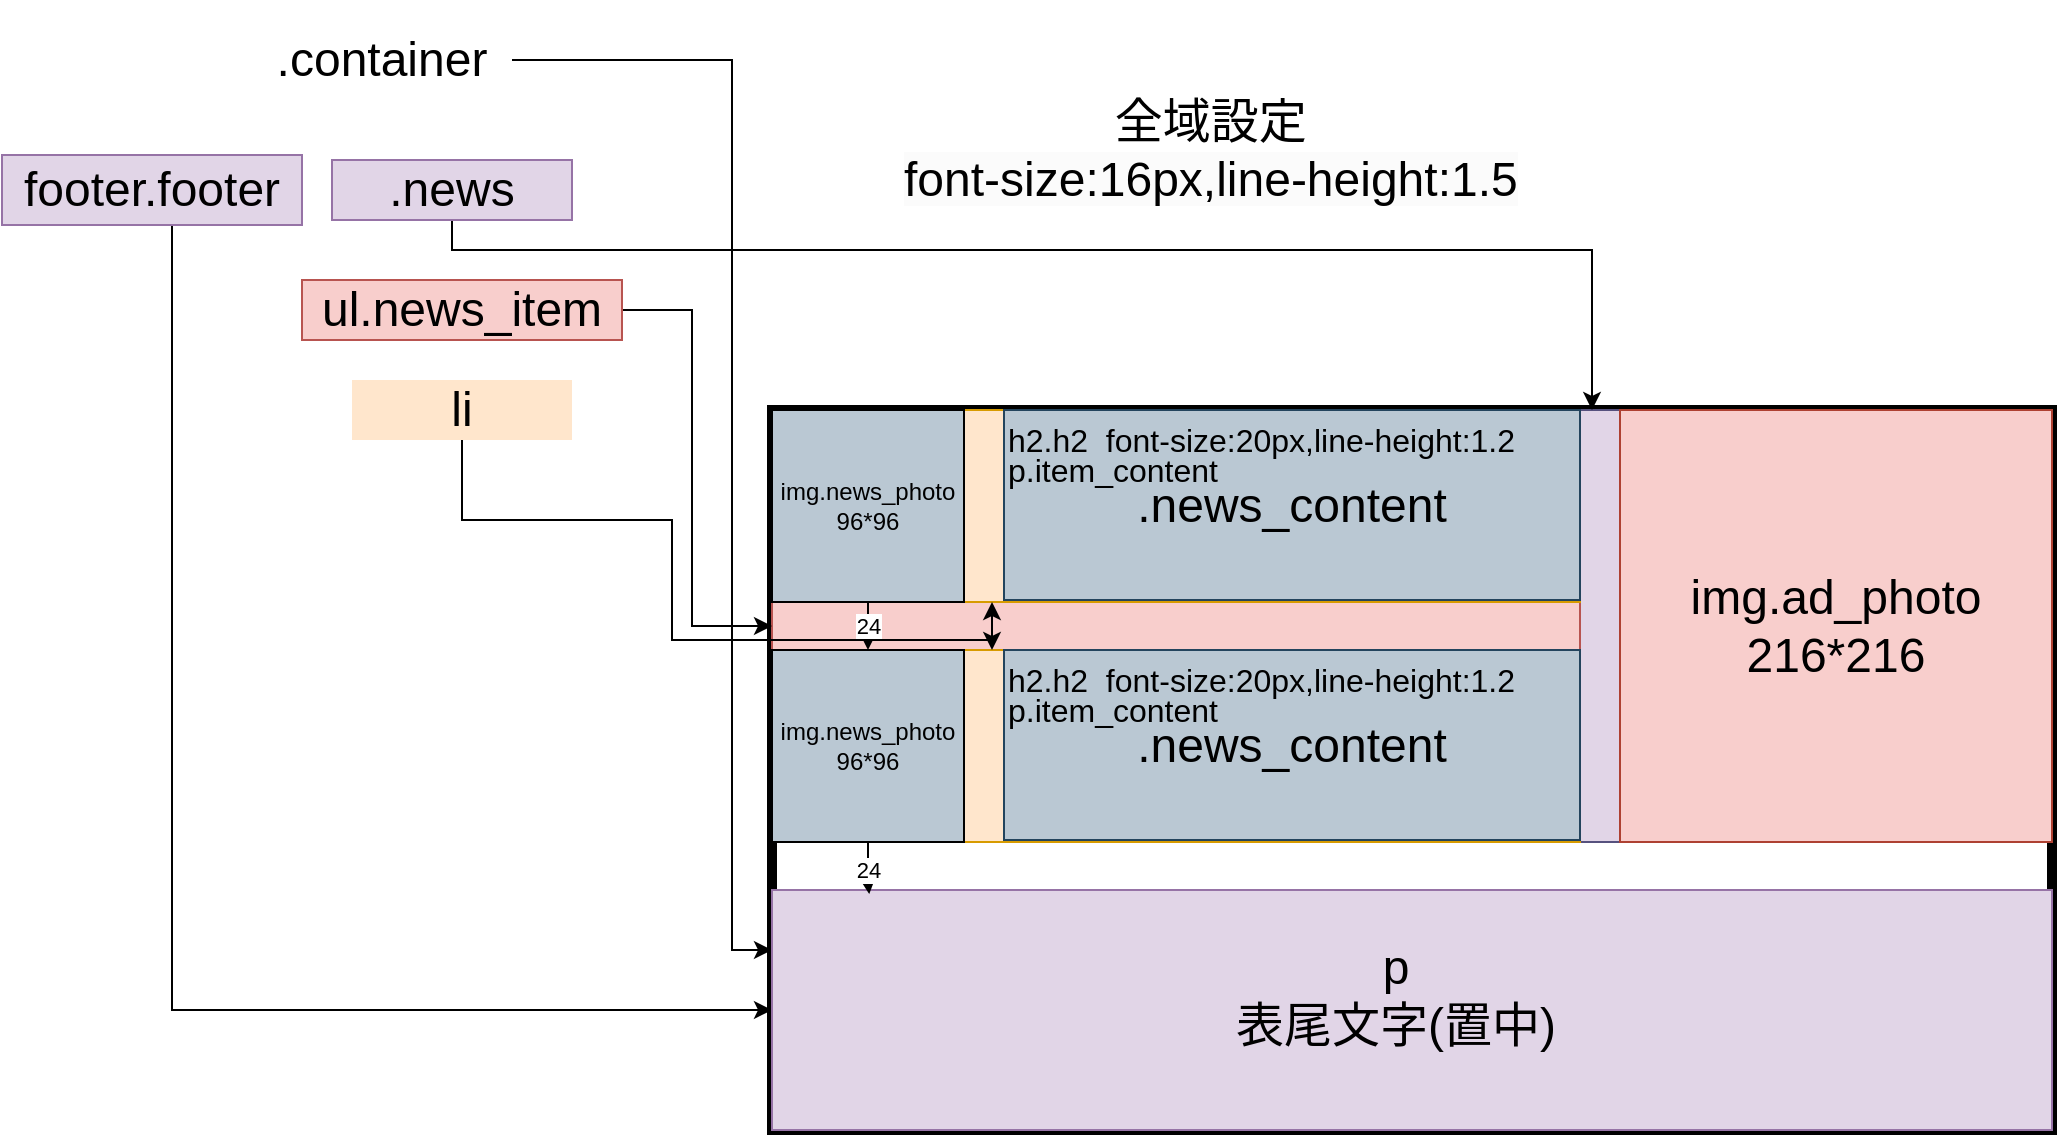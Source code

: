 <mxfile version="24.7.1" type="device">
  <diagram name="第 1 页" id="5Oax3DH-gDdwKgabr6Hz">
    <mxGraphModel dx="1687" dy="868" grid="1" gridSize="10" guides="1" tooltips="1" connect="1" arrows="1" fold="1" page="1" pageScale="1" pageWidth="827" pageHeight="1169" math="0" shadow="0">
      <root>
        <mxCell id="0" />
        <mxCell id="1" parent="0" />
        <mxCell id="J54ywzlfJ32gfcLBf6p1-1" value=".container" style="rounded=0;whiteSpace=wrap;html=1;strokeWidth=5;" parent="1" vertex="1">
          <mxGeometry x="430" y="305" width="640" height="360" as="geometry" />
        </mxCell>
        <mxCell id="J54ywzlfJ32gfcLBf6p1-3" value=".news" style="rounded=0;whiteSpace=wrap;html=1;fillColor=#E1D5E7;strokeColor=#56517e;" parent="1" vertex="1">
          <mxGeometry x="430" y="305" width="640" height="216" as="geometry" />
        </mxCell>
        <mxCell id="J54ywzlfJ32gfcLBf6p1-14" value="" style="rounded=0;whiteSpace=wrap;html=1;fillColor=#f8cecc;strokeColor=#b85450;" parent="1" vertex="1">
          <mxGeometry x="430" y="305" width="404" height="216" as="geometry" />
        </mxCell>
        <mxCell id="J54ywzlfJ32gfcLBf6p1-18" value="" style="rounded=0;whiteSpace=wrap;html=1;fillColor=#ffe6cc;strokeColor=#d79b00;" parent="1" vertex="1">
          <mxGeometry x="430" y="425" width="404" height="96" as="geometry" />
        </mxCell>
        <mxCell id="J54ywzlfJ32gfcLBf6p1-9" value="img.news_photo&lt;div&gt;96*96&lt;/div&gt;" style="rounded=0;whiteSpace=wrap;html=1;fillColor=#BAC8D3;" parent="1" vertex="1">
          <mxGeometry x="430" y="425" width="96" height="96" as="geometry" />
        </mxCell>
        <mxCell id="J54ywzlfJ32gfcLBf6p1-17" value="" style="rounded=0;whiteSpace=wrap;html=1;fillColor=#FFE6CC;strokeColor=#d79b00;" parent="1" vertex="1">
          <mxGeometry x="430" y="305" width="404" height="96" as="geometry" />
        </mxCell>
        <mxCell id="J54ywzlfJ32gfcLBf6p1-8" value="img.news_photo&lt;div&gt;96*96&lt;/div&gt;" style="rounded=0;whiteSpace=wrap;html=1;fillColor=#BAC8D3;" parent="1" vertex="1">
          <mxGeometry x="430" y="305" width="96" height="96" as="geometry" />
        </mxCell>
        <mxCell id="J54ywzlfJ32gfcLBf6p1-10" value="img.ad_photo&lt;div&gt;216*216&lt;/div&gt;" style="rounded=0;whiteSpace=wrap;html=1;fontSize=24;fillColor=#F8CECC;strokeColor=#ae4132;" parent="1" vertex="1">
          <mxGeometry x="854" y="305" width="216" height="216" as="geometry" />
        </mxCell>
        <mxCell id="J54ywzlfJ32gfcLBf6p1-7" style="edgeStyle=orthogonalEdgeStyle;rounded=0;orthogonalLoop=1;jettySize=auto;html=1;entryX=0;entryY=0.75;entryDx=0;entryDy=0;" parent="1" source="J54ywzlfJ32gfcLBf6p1-2" target="J54ywzlfJ32gfcLBf6p1-1" edge="1">
          <mxGeometry relative="1" as="geometry">
            <Array as="points">
              <mxPoint x="410" y="575" />
            </Array>
          </mxGeometry>
        </mxCell>
        <mxCell id="J54ywzlfJ32gfcLBf6p1-2" value=".container" style="text;html=1;align=center;verticalAlign=middle;whiteSpace=wrap;rounded=0;fontSize=24;fontColor=default;" parent="1" vertex="1">
          <mxGeometry x="170" y="100" width="130" height="60" as="geometry" />
        </mxCell>
        <mxCell id="DaLSolLUmTDwcY_zlHiM-19" style="edgeStyle=orthogonalEdgeStyle;rounded=0;orthogonalLoop=1;jettySize=auto;html=1;" edge="1" parent="1" source="J54ywzlfJ32gfcLBf6p1-15" target="J54ywzlfJ32gfcLBf6p1-14">
          <mxGeometry relative="1" as="geometry">
            <Array as="points">
              <mxPoint x="390" y="255" />
              <mxPoint x="390" y="413" />
            </Array>
          </mxGeometry>
        </mxCell>
        <mxCell id="J54ywzlfJ32gfcLBf6p1-15" value="&lt;font style=&quot;font-size: 24px;&quot;&gt;ul.news_item&lt;/font&gt;" style="text;html=1;align=center;verticalAlign=middle;whiteSpace=wrap;rounded=0;fillColor=#F8CECC;strokeColor=#b85450;" parent="1" vertex="1">
          <mxGeometry x="195" y="240" width="160" height="30" as="geometry" />
        </mxCell>
        <mxCell id="J54ywzlfJ32gfcLBf6p1-13" value="24" style="edgeStyle=orthogonalEdgeStyle;rounded=0;orthogonalLoop=1;jettySize=auto;html=1;" parent="1" source="J54ywzlfJ32gfcLBf6p1-8" target="J54ywzlfJ32gfcLBf6p1-9" edge="1">
          <mxGeometry relative="1" as="geometry" />
        </mxCell>
        <mxCell id="DaLSolLUmTDwcY_zlHiM-4" style="edgeStyle=orthogonalEdgeStyle;rounded=0;orthogonalLoop=1;jettySize=auto;html=1;" edge="1" parent="1" source="DaLSolLUmTDwcY_zlHiM-2" target="DaLSolLUmTDwcY_zlHiM-3">
          <mxGeometry relative="1" as="geometry">
            <Array as="points">
              <mxPoint x="130" y="605" />
            </Array>
          </mxGeometry>
        </mxCell>
        <mxCell id="DaLSolLUmTDwcY_zlHiM-2" value="footer.footer" style="text;html=1;align=center;verticalAlign=middle;whiteSpace=wrap;rounded=0;fontSize=24;fillColor=#E1D5E7;strokeColor=#9673a6;" vertex="1" parent="1">
          <mxGeometry x="45" y="177.5" width="150" height="35" as="geometry" />
        </mxCell>
        <mxCell id="DaLSolLUmTDwcY_zlHiM-3" value="" style="rounded=0;whiteSpace=wrap;html=1;fillColor=#E1D5E7;strokeColor=#9673a6;" vertex="1" parent="1">
          <mxGeometry x="430" y="545" width="640" height="120" as="geometry" />
        </mxCell>
        <mxCell id="DaLSolLUmTDwcY_zlHiM-5" value="&lt;div&gt;&lt;span style=&quot;font-size: 24px;&quot;&gt;p&lt;/span&gt;&lt;/div&gt;&lt;font style=&quot;font-size: 24px;&quot;&gt;表尾文字(置中)&lt;/font&gt;" style="text;html=1;align=center;verticalAlign=middle;whiteSpace=wrap;rounded=0;" vertex="1" parent="1">
          <mxGeometry x="657" y="560" width="170" height="75" as="geometry" />
        </mxCell>
        <mxCell id="DaLSolLUmTDwcY_zlHiM-6" value="&lt;div style=&quot;text-align: center;&quot;&gt;&lt;span style=&quot;font-size: 24px;&quot;&gt;全域設定&lt;/span&gt;&lt;/div&gt;&lt;span style=&quot;color: rgb(0, 0, 0); font-family: Helvetica; font-size: 24px; font-style: normal; font-variant-ligatures: normal; font-variant-caps: normal; font-weight: 400; letter-spacing: normal; orphans: 2; text-align: center; text-indent: 0px; text-transform: none; widows: 2; word-spacing: 0px; -webkit-text-stroke-width: 0px; white-space: normal; background-color: rgb(251, 251, 251); text-decoration-thickness: initial; text-decoration-style: initial; text-decoration-color: initial; display: inline !important; float: none;&quot;&gt;font-size:16px,line-height:1.5&lt;/span&gt;" style="text;whiteSpace=wrap;html=1;" vertex="1" parent="1">
          <mxGeometry x="494" y="140" width="340" height="80" as="geometry" />
        </mxCell>
        <mxCell id="DaLSolLUmTDwcY_zlHiM-7" value="24" style="edgeStyle=orthogonalEdgeStyle;rounded=0;orthogonalLoop=1;jettySize=auto;html=1;entryX=0.076;entryY=0.017;entryDx=0;entryDy=0;entryPerimeter=0;" edge="1" parent="1" source="J54ywzlfJ32gfcLBf6p1-9" target="DaLSolLUmTDwcY_zlHiM-3">
          <mxGeometry relative="1" as="geometry">
            <mxPoint x="478" y="541" as="targetPoint" />
          </mxGeometry>
        </mxCell>
        <mxCell id="DaLSolLUmTDwcY_zlHiM-8" value="&lt;font style=&quot;font-size: 24px;&quot;&gt;.news_content&lt;/font&gt;" style="rounded=0;whiteSpace=wrap;html=1;fillColor=#BAC8D3;strokeColor=#23445d;" vertex="1" parent="1">
          <mxGeometry x="546" y="305" width="288" height="95" as="geometry" />
        </mxCell>
        <mxCell id="DaLSolLUmTDwcY_zlHiM-11" value="&lt;font style=&quot;font-size: 24px;&quot;&gt;.news_content&lt;/font&gt;" style="rounded=0;whiteSpace=wrap;html=1;fillColor=#bac8d3;strokeColor=#23445d;" vertex="1" parent="1">
          <mxGeometry x="546" y="425" width="288" height="95" as="geometry" />
        </mxCell>
        <mxCell id="DaLSolLUmTDwcY_zlHiM-15" style="edgeStyle=orthogonalEdgeStyle;rounded=0;orthogonalLoop=1;jettySize=auto;html=1;" edge="1" parent="1" source="DaLSolLUmTDwcY_zlHiM-18" target="J54ywzlfJ32gfcLBf6p1-3">
          <mxGeometry relative="1" as="geometry">
            <mxPoint x="990" y="230" as="sourcePoint" />
            <Array as="points">
              <mxPoint x="270" y="225" />
              <mxPoint x="840" y="225" />
            </Array>
          </mxGeometry>
        </mxCell>
        <mxCell id="DaLSolLUmTDwcY_zlHiM-18" value=".news" style="text;html=1;align=center;verticalAlign=middle;whiteSpace=wrap;rounded=0;fontSize=24;fillColor=#E1D5E7;strokeColor=#9673a6;" vertex="1" parent="1">
          <mxGeometry x="210" y="180" width="120" height="30" as="geometry" />
        </mxCell>
        <mxCell id="DaLSolLUmTDwcY_zlHiM-22" style="edgeStyle=orthogonalEdgeStyle;rounded=0;orthogonalLoop=1;jettySize=auto;html=1;" edge="1" parent="1" source="DaLSolLUmTDwcY_zlHiM-20" target="J54ywzlfJ32gfcLBf6p1-17">
          <mxGeometry relative="1" as="geometry">
            <Array as="points">
              <mxPoint x="275" y="360" />
              <mxPoint x="380" y="360" />
              <mxPoint x="380" y="420" />
              <mxPoint x="540" y="420" />
            </Array>
          </mxGeometry>
        </mxCell>
        <mxCell id="DaLSolLUmTDwcY_zlHiM-23" style="edgeStyle=orthogonalEdgeStyle;rounded=0;orthogonalLoop=1;jettySize=auto;html=1;" edge="1" parent="1" source="DaLSolLUmTDwcY_zlHiM-20" target="J54ywzlfJ32gfcLBf6p1-18">
          <mxGeometry relative="1" as="geometry">
            <Array as="points">
              <mxPoint x="275" y="360" />
              <mxPoint x="380" y="360" />
              <mxPoint x="380" y="420" />
              <mxPoint x="540" y="420" />
            </Array>
          </mxGeometry>
        </mxCell>
        <mxCell id="DaLSolLUmTDwcY_zlHiM-20" value="li" style="text;html=1;align=center;verticalAlign=middle;whiteSpace=wrap;rounded=0;fontSize=24;fillColor=#FFE6CC;" vertex="1" parent="1">
          <mxGeometry x="220" y="290" width="110" height="30" as="geometry" />
        </mxCell>
        <mxCell id="DaLSolLUmTDwcY_zlHiM-25" value="h2.h2&amp;nbsp; font-size:20px,line-height:1.2" style="text;html=1;align=left;verticalAlign=middle;whiteSpace=wrap;rounded=0;fontSize=16;" vertex="1" parent="1">
          <mxGeometry x="546" y="305" width="310" height="30" as="geometry" />
        </mxCell>
        <mxCell id="DaLSolLUmTDwcY_zlHiM-26" value="p.item_content" style="text;html=1;align=left;verticalAlign=middle;whiteSpace=wrap;rounded=0;fontSize=16;" vertex="1" parent="1">
          <mxGeometry x="546" y="320" width="310" height="30" as="geometry" />
        </mxCell>
        <mxCell id="DaLSolLUmTDwcY_zlHiM-27" value="h2.h2&amp;nbsp; font-size:20px,line-height:1.2" style="text;html=1;align=left;verticalAlign=middle;whiteSpace=wrap;rounded=0;fontSize=16;" vertex="1" parent="1">
          <mxGeometry x="546" y="425" width="310" height="30" as="geometry" />
        </mxCell>
        <mxCell id="DaLSolLUmTDwcY_zlHiM-28" value="p.item_content" style="text;html=1;align=left;verticalAlign=middle;whiteSpace=wrap;rounded=0;fontSize=16;" vertex="1" parent="1">
          <mxGeometry x="546" y="440" width="310" height="30" as="geometry" />
        </mxCell>
      </root>
    </mxGraphModel>
  </diagram>
</mxfile>
